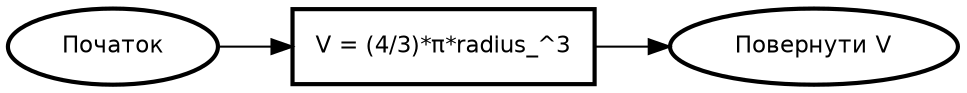 digraph sphere_volume {
    rankdir=LR;
    node [shape=box, style="solid,bold", fontname="DejaVu Sans", fontsize=11, margin="0.15,0.1"];

    start [shape=oval, label="Початок"];
    calc  [label="V = (4/3)*π*radius_^3"];
    ret   [shape=oval, label="Повернути V"];
    start -> calc -> ret;
}
